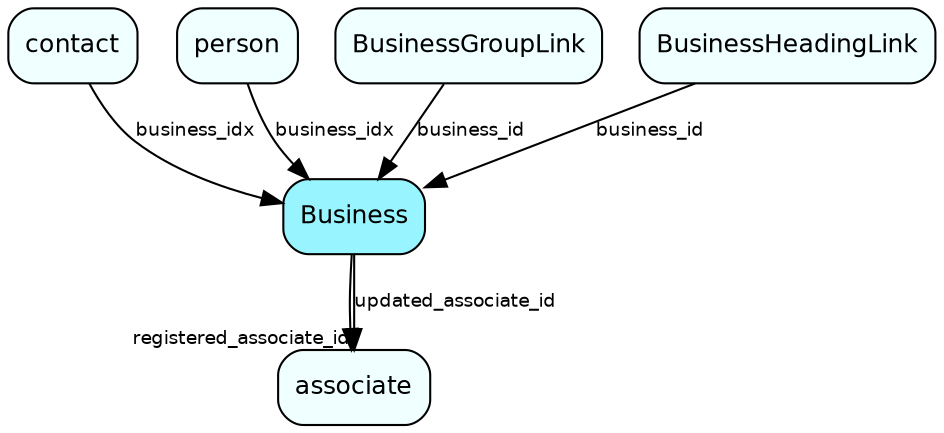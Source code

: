 digraph Business  {
node [shape = box style="rounded, filled" fontname = "Helvetica" fontsize = "12" ]
edge [fontname = "Helvetica" fontsize = "9"]

Business[fillcolor = "cadetblue1"]
associate[fillcolor = "azure1"]
contact[fillcolor = "azure1"]
person[fillcolor = "azure1"]
BusinessGroupLink[fillcolor = "azure1"]
BusinessHeadingLink[fillcolor = "azure1"]
Business -> associate [headlabel = "registered_associate_id"]
Business -> associate [label = "updated_associate_id"]
contact -> Business [label = "business_idx"]
person -> Business [label = "business_idx"]
BusinessGroupLink -> Business [label = "business_id"]
BusinessHeadingLink -> Business [label = "business_id"]
}
